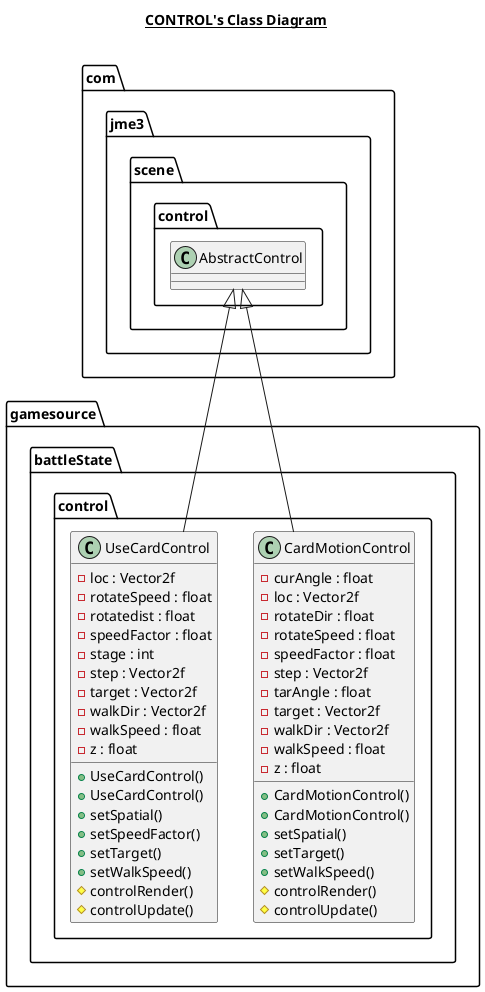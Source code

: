 @startuml

title __CONTROL's Class Diagram__\n

  namespace gamesource {
    namespace battleState.control {
      class gamesource.battleState.control.CardMotionControl {
          - curAngle : float
          - loc : Vector2f
          - rotateDir : float
          - rotateSpeed : float
          - speedFactor : float
          - step : Vector2f
          - tarAngle : float
          - target : Vector2f
          - walkDir : Vector2f
          - walkSpeed : float
          - z : float
          + CardMotionControl()
          + CardMotionControl()
          + setSpatial()
          + setTarget()
          + setWalkSpeed()
          # controlRender()
          # controlUpdate()
      }
    }
  }
  

  namespace gamesource {
    namespace battleState.control {
      class gamesource.battleState.control.UseCardControl {
          - loc : Vector2f
          - rotateSpeed : float
          - rotatedist : float
          - speedFactor : float
          - stage : int
          - step : Vector2f
          - target : Vector2f
          - walkDir : Vector2f
          - walkSpeed : float
          - z : float
          + UseCardControl()
          + UseCardControl()
          + setSpatial()
          + setSpeedFactor()
          + setTarget()
          + setWalkSpeed()
          # controlRender()
          # controlUpdate()
      }
    }
  }
  

  gamesource.battleState.control.CardMotionControl -up-|> com.jme3.scene.control.AbstractControl
  gamesource.battleState.control.UseCardControl -up-|> com.jme3.scene.control.AbstractControl



@enduml
